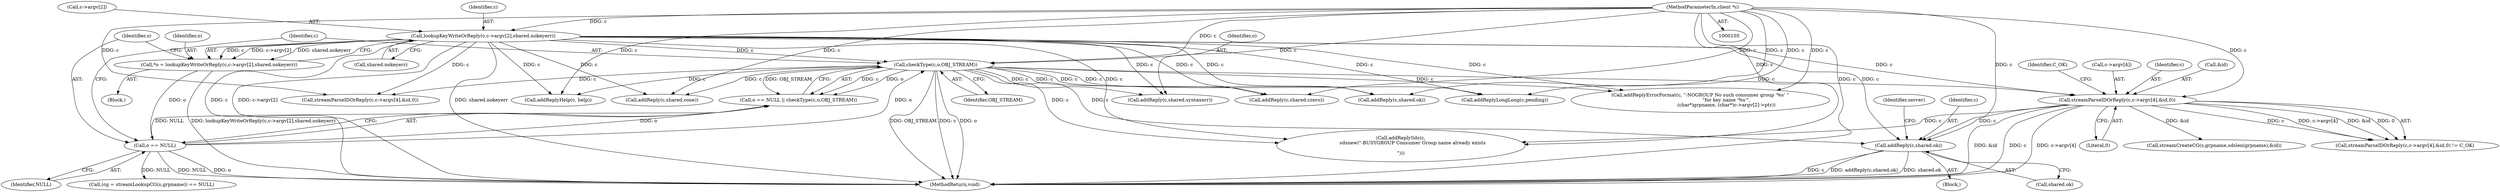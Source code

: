 digraph "0_redis_c04082cf138f1f51cedf05ee9ad36fb6763cafc6@pointer" {
"1000271" [label="(Call,addReply(c,shared.ok))"];
"1000158" [label="(Call,checkType(c,o,OBJ_STREAM))"];
"1000143" [label="(Call,lookupKeyWriteOrReply(c,c->argv[2],shared.nokeyerr))"];
"1000106" [label="(MethodParameterIn,client *c)"];
"1000155" [label="(Call,o == NULL)"];
"1000141" [label="(Call,*o = lookupKeyWriteOrReply(c,c->argv[2],shared.nokeyerr))"];
"1000245" [label="(Call,streamParseIDOrReply(c,c->argv[4],&id,0))"];
"1000154" [label="(Call,o == NULL || checkType(c,o,OBJ_STREAM))"];
"1000282" [label="(Call,addReplySds(c,\n                sdsnew(\"-BUSYGROUP Consumer Group name already exists\r\n\")))"];
"1000142" [label="(Identifier,o)"];
"1000371" [label="(Call,addReply(c,shared.cone))"];
"1000246" [label="(Identifier,c)"];
"1000254" [label="(Literal,0)"];
"1000245" [label="(Call,streamParseIDOrReply(c,c->argv[4],&id,0))"];
"1000261" [label="(Call,streamCreateCG(s,grpname,sdslen(grpname),&id))"];
"1000278" [label="(Identifier,server)"];
"1000196" [label="(Call,addReplyErrorFormat(c, \"-NOGROUP No such consumer group '%s' \"\n                                   \"for key name '%s'\",\n                                   (char*)grpname, (char*)c->argv[2]->ptr))"];
"1000155" [label="(Call,o == NULL)"];
"1000320" [label="(Call,streamParseIDOrReply(c,c->argv[4],&id,0))"];
"1000179" [label="(Call,(cg = streamLookupCG(s,grpname)) == NULL)"];
"1000271" [label="(Call,addReply(c,shared.ok))"];
"1000432" [label="(MethodReturn,void)"];
"1000422" [label="(Call,addReplyHelp(c, help))"];
"1000139" [label="(Block,)"];
"1000270" [label="(Block,)"];
"1000159" [label="(Identifier,c)"];
"1000408" [label="(Call,addReplyLongLong(c,pending))"];
"1000427" [label="(Call,addReply(c,shared.syntaxerr))"];
"1000145" [label="(Call,c->argv[2])"];
"1000252" [label="(Call,&id)"];
"1000378" [label="(Call,addReply(c,shared.czero))"];
"1000161" [label="(Identifier,OBJ_STREAM)"];
"1000244" [label="(Call,streamParseIDOrReply(c,c->argv[4],&id,0) != C_OK)"];
"1000272" [label="(Identifier,c)"];
"1000144" [label="(Identifier,c)"];
"1000143" [label="(Call,lookupKeyWriteOrReply(c,c->argv[2],shared.nokeyerr))"];
"1000150" [label="(Call,shared.nokeyerr)"];
"1000160" [label="(Identifier,o)"];
"1000141" [label="(Call,*o = lookupKeyWriteOrReply(c,c->argv[2],shared.nokeyerr))"];
"1000255" [label="(Identifier,C_OK)"];
"1000156" [label="(Identifier,o)"];
"1000106" [label="(MethodParameterIn,client *c)"];
"1000273" [label="(Call,shared.ok)"];
"1000247" [label="(Call,c->argv[4])"];
"1000338" [label="(Call,addReply(c,shared.ok))"];
"1000158" [label="(Call,checkType(c,o,OBJ_STREAM))"];
"1000157" [label="(Identifier,NULL)"];
"1000271" -> "1000270"  [label="AST: "];
"1000271" -> "1000273"  [label="CFG: "];
"1000272" -> "1000271"  [label="AST: "];
"1000273" -> "1000271"  [label="AST: "];
"1000278" -> "1000271"  [label="CFG: "];
"1000271" -> "1000432"  [label="DDG: shared.ok"];
"1000271" -> "1000432"  [label="DDG: c"];
"1000271" -> "1000432"  [label="DDG: addReply(c,shared.ok)"];
"1000158" -> "1000271"  [label="DDG: c"];
"1000143" -> "1000271"  [label="DDG: c"];
"1000245" -> "1000271"  [label="DDG: c"];
"1000106" -> "1000271"  [label="DDG: c"];
"1000158" -> "1000154"  [label="AST: "];
"1000158" -> "1000161"  [label="CFG: "];
"1000159" -> "1000158"  [label="AST: "];
"1000160" -> "1000158"  [label="AST: "];
"1000161" -> "1000158"  [label="AST: "];
"1000154" -> "1000158"  [label="CFG: "];
"1000158" -> "1000432"  [label="DDG: c"];
"1000158" -> "1000432"  [label="DDG: o"];
"1000158" -> "1000432"  [label="DDG: OBJ_STREAM"];
"1000158" -> "1000154"  [label="DDG: c"];
"1000158" -> "1000154"  [label="DDG: o"];
"1000158" -> "1000154"  [label="DDG: OBJ_STREAM"];
"1000143" -> "1000158"  [label="DDG: c"];
"1000106" -> "1000158"  [label="DDG: c"];
"1000155" -> "1000158"  [label="DDG: o"];
"1000158" -> "1000196"  [label="DDG: c"];
"1000158" -> "1000245"  [label="DDG: c"];
"1000158" -> "1000282"  [label="DDG: c"];
"1000158" -> "1000320"  [label="DDG: c"];
"1000158" -> "1000338"  [label="DDG: c"];
"1000158" -> "1000371"  [label="DDG: c"];
"1000158" -> "1000378"  [label="DDG: c"];
"1000158" -> "1000408"  [label="DDG: c"];
"1000158" -> "1000422"  [label="DDG: c"];
"1000158" -> "1000427"  [label="DDG: c"];
"1000143" -> "1000141"  [label="AST: "];
"1000143" -> "1000150"  [label="CFG: "];
"1000144" -> "1000143"  [label="AST: "];
"1000145" -> "1000143"  [label="AST: "];
"1000150" -> "1000143"  [label="AST: "];
"1000141" -> "1000143"  [label="CFG: "];
"1000143" -> "1000432"  [label="DDG: c"];
"1000143" -> "1000432"  [label="DDG: c->argv[2]"];
"1000143" -> "1000432"  [label="DDG: shared.nokeyerr"];
"1000143" -> "1000141"  [label="DDG: c"];
"1000143" -> "1000141"  [label="DDG: c->argv[2]"];
"1000143" -> "1000141"  [label="DDG: shared.nokeyerr"];
"1000106" -> "1000143"  [label="DDG: c"];
"1000143" -> "1000196"  [label="DDG: c"];
"1000143" -> "1000245"  [label="DDG: c"];
"1000143" -> "1000282"  [label="DDG: c"];
"1000143" -> "1000320"  [label="DDG: c"];
"1000143" -> "1000338"  [label="DDG: c"];
"1000143" -> "1000371"  [label="DDG: c"];
"1000143" -> "1000378"  [label="DDG: c"];
"1000143" -> "1000408"  [label="DDG: c"];
"1000143" -> "1000422"  [label="DDG: c"];
"1000143" -> "1000427"  [label="DDG: c"];
"1000106" -> "1000105"  [label="AST: "];
"1000106" -> "1000432"  [label="DDG: c"];
"1000106" -> "1000196"  [label="DDG: c"];
"1000106" -> "1000245"  [label="DDG: c"];
"1000106" -> "1000282"  [label="DDG: c"];
"1000106" -> "1000320"  [label="DDG: c"];
"1000106" -> "1000338"  [label="DDG: c"];
"1000106" -> "1000371"  [label="DDG: c"];
"1000106" -> "1000378"  [label="DDG: c"];
"1000106" -> "1000408"  [label="DDG: c"];
"1000106" -> "1000422"  [label="DDG: c"];
"1000106" -> "1000427"  [label="DDG: c"];
"1000155" -> "1000154"  [label="AST: "];
"1000155" -> "1000157"  [label="CFG: "];
"1000156" -> "1000155"  [label="AST: "];
"1000157" -> "1000155"  [label="AST: "];
"1000159" -> "1000155"  [label="CFG: "];
"1000154" -> "1000155"  [label="CFG: "];
"1000155" -> "1000432"  [label="DDG: NULL"];
"1000155" -> "1000432"  [label="DDG: o"];
"1000155" -> "1000154"  [label="DDG: o"];
"1000155" -> "1000154"  [label="DDG: NULL"];
"1000141" -> "1000155"  [label="DDG: o"];
"1000155" -> "1000179"  [label="DDG: NULL"];
"1000141" -> "1000139"  [label="AST: "];
"1000142" -> "1000141"  [label="AST: "];
"1000156" -> "1000141"  [label="CFG: "];
"1000141" -> "1000432"  [label="DDG: lookupKeyWriteOrReply(c,c->argv[2],shared.nokeyerr)"];
"1000245" -> "1000244"  [label="AST: "];
"1000245" -> "1000254"  [label="CFG: "];
"1000246" -> "1000245"  [label="AST: "];
"1000247" -> "1000245"  [label="AST: "];
"1000252" -> "1000245"  [label="AST: "];
"1000254" -> "1000245"  [label="AST: "];
"1000255" -> "1000245"  [label="CFG: "];
"1000245" -> "1000432"  [label="DDG: &id"];
"1000245" -> "1000432"  [label="DDG: c"];
"1000245" -> "1000432"  [label="DDG: c->argv[4]"];
"1000245" -> "1000244"  [label="DDG: c"];
"1000245" -> "1000244"  [label="DDG: c->argv[4]"];
"1000245" -> "1000244"  [label="DDG: &id"];
"1000245" -> "1000244"  [label="DDG: 0"];
"1000245" -> "1000261"  [label="DDG: &id"];
"1000245" -> "1000282"  [label="DDG: c"];
}
